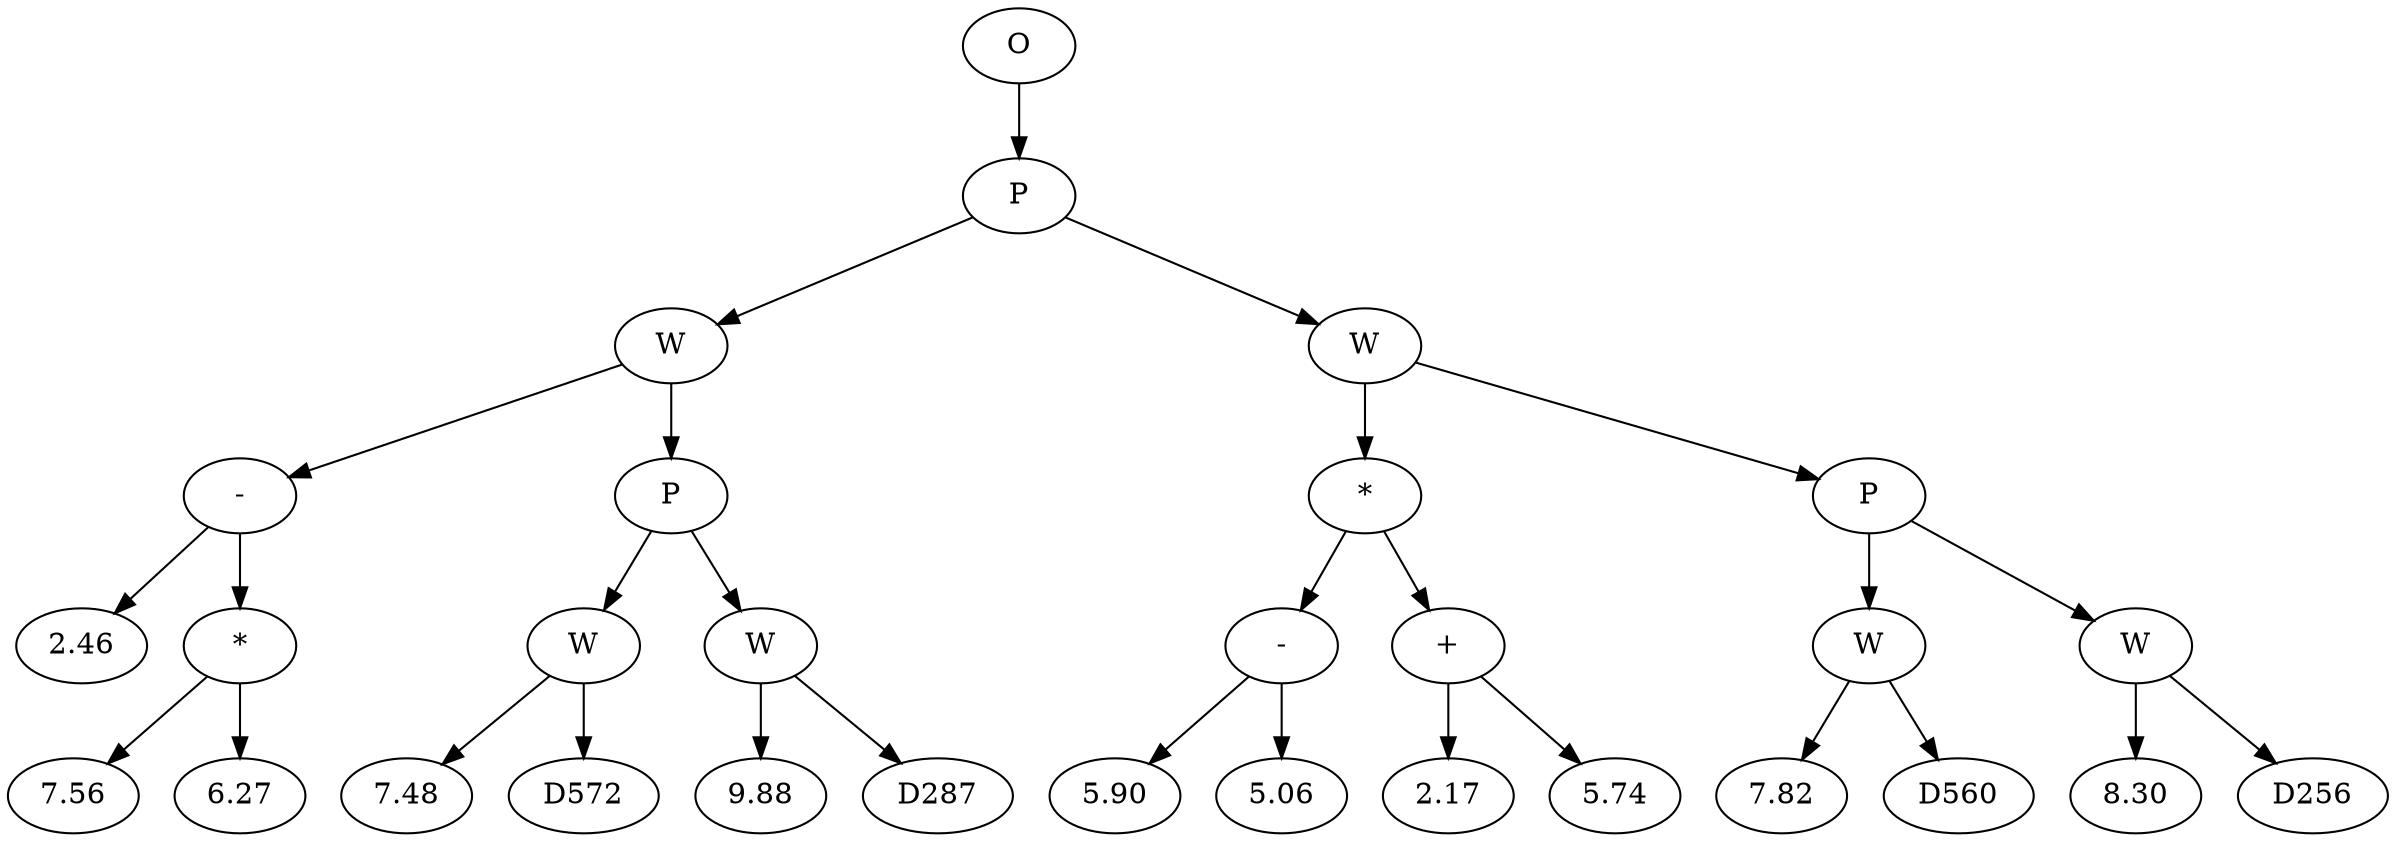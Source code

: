 // Tree
digraph {
	2964852 [label=O]
	2964853 [label=P]
	2964852 -> 2964853
	2964854 [label=W]
	2964853 -> 2964854
	2964855 [label="-"]
	2964854 -> 2964855
	2964856 [label=2.46]
	2964855 -> 2964856
	2964857 [label="*"]
	2964855 -> 2964857
	2964858 [label=7.56]
	2964857 -> 2964858
	2964859 [label=6.27]
	2964857 -> 2964859
	2964860 [label=P]
	2964854 -> 2964860
	2964861 [label=W]
	2964860 -> 2964861
	2964862 [label=7.48]
	2964861 -> 2964862
	2964863 [label=D572]
	2964861 -> 2964863
	2964864 [label=W]
	2964860 -> 2964864
	2964865 [label=9.88]
	2964864 -> 2964865
	2964866 [label=D287]
	2964864 -> 2964866
	2964867 [label=W]
	2964853 -> 2964867
	2964868 [label="*"]
	2964867 -> 2964868
	2964869 [label="-"]
	2964868 -> 2964869
	2964870 [label=5.90]
	2964869 -> 2964870
	2964871 [label=5.06]
	2964869 -> 2964871
	2964872 [label="+"]
	2964868 -> 2964872
	2964873 [label=2.17]
	2964872 -> 2964873
	2964874 [label=5.74]
	2964872 -> 2964874
	2964875 [label=P]
	2964867 -> 2964875
	2964876 [label=W]
	2964875 -> 2964876
	2964877 [label=7.82]
	2964876 -> 2964877
	2964878 [label=D560]
	2964876 -> 2964878
	2964879 [label=W]
	2964875 -> 2964879
	2964880 [label=8.30]
	2964879 -> 2964880
	2964881 [label=D256]
	2964879 -> 2964881
}
